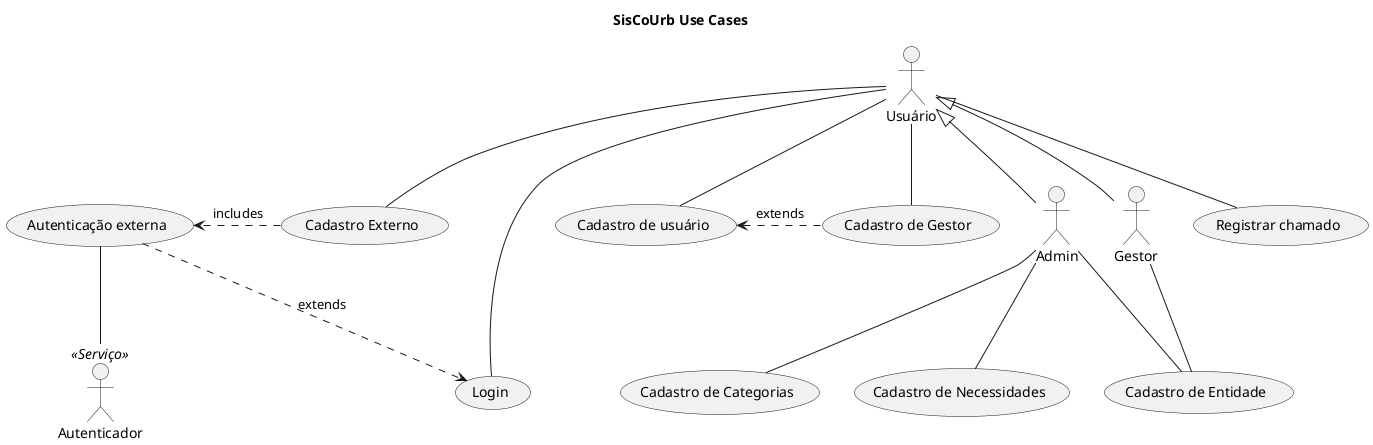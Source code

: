 @startuml

title SisCoUrb Use Cases

:Usuário:
:Admin:
:Gestor:
:Autenticador: <<Serviço>>

Usuário <|-- Admin
Usuário <|-- Gestor

Usuário --- (Login)
(Autenticação externa) .> (Login) : extends
(Autenticação externa) -- Autenticador

(Cadastro Externo) .> (Autenticação externa) : includes

Usuário -- (Cadastro de usuário)
Usuário -- (Cadastro Externo)

(Cadastro de usuário) <.(Cadastro de Gestor)  : extends
Usuário -- (Cadastro de Gestor)

Admin -- (Cadastro de Entidade)
Gestor -- (Cadastro de Entidade)

Admin -- (Cadastro de Categorias)
Admin -- (Cadastro de Necessidades)

Usuário -- (Registrar chamado)

@enduml